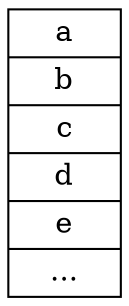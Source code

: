 graph p2
{   
    rankdir = LR;  //让图片横过来
    node[shape = record]//record形状是专门用来做类似”结构体“的东西的
    a [ label = "a|b|c|d|e|..."];
}
